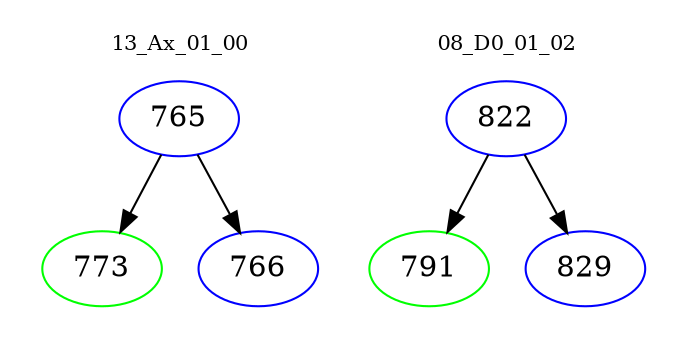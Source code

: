 digraph{
subgraph cluster_0 {
color = white
label = "13_Ax_01_00";
fontsize=10;
T0_765 [label="765", color="blue"]
T0_765 -> T0_773 [color="black"]
T0_773 [label="773", color="green"]
T0_765 -> T0_766 [color="black"]
T0_766 [label="766", color="blue"]
}
subgraph cluster_1 {
color = white
label = "08_D0_01_02";
fontsize=10;
T1_822 [label="822", color="blue"]
T1_822 -> T1_791 [color="black"]
T1_791 [label="791", color="green"]
T1_822 -> T1_829 [color="black"]
T1_829 [label="829", color="blue"]
}
}
